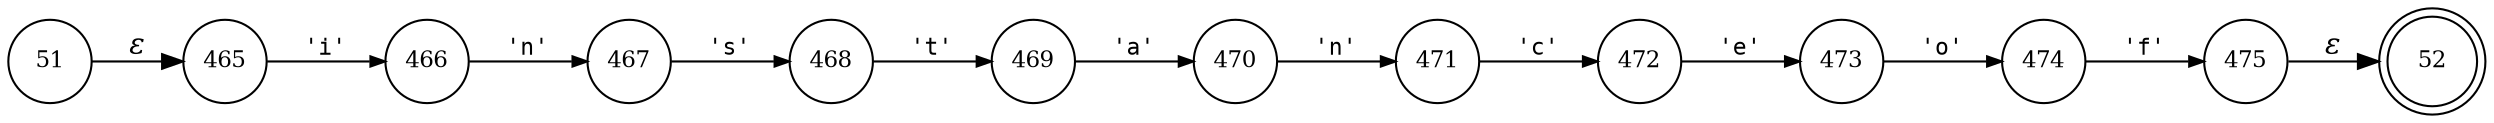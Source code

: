 digraph ATN {
rankdir=LR;
s52[fontsize=11, label="52", shape=doublecircle, fixedsize=true, width=.6];
s465[fontsize=11,label="465", shape=circle, fixedsize=true, width=.55, peripheries=1];
s466[fontsize=11,label="466", shape=circle, fixedsize=true, width=.55, peripheries=1];
s51[fontsize=11,label="51", shape=circle, fixedsize=true, width=.55, peripheries=1];
s467[fontsize=11,label="467", shape=circle, fixedsize=true, width=.55, peripheries=1];
s468[fontsize=11,label="468", shape=circle, fixedsize=true, width=.55, peripheries=1];
s469[fontsize=11,label="469", shape=circle, fixedsize=true, width=.55, peripheries=1];
s470[fontsize=11,label="470", shape=circle, fixedsize=true, width=.55, peripheries=1];
s471[fontsize=11,label="471", shape=circle, fixedsize=true, width=.55, peripheries=1];
s472[fontsize=11,label="472", shape=circle, fixedsize=true, width=.55, peripheries=1];
s473[fontsize=11,label="473", shape=circle, fixedsize=true, width=.55, peripheries=1];
s474[fontsize=11,label="474", shape=circle, fixedsize=true, width=.55, peripheries=1];
s475[fontsize=11,label="475", shape=circle, fixedsize=true, width=.55, peripheries=1];
s51 -> s465 [fontname="Times-Italic", label="&epsilon;"];
s465 -> s466 [fontsize=11, fontname="Courier", arrowsize=.7, label = "'i'", arrowhead = normal];
s466 -> s467 [fontsize=11, fontname="Courier", arrowsize=.7, label = "'n'", arrowhead = normal];
s467 -> s468 [fontsize=11, fontname="Courier", arrowsize=.7, label = "'s'", arrowhead = normal];
s468 -> s469 [fontsize=11, fontname="Courier", arrowsize=.7, label = "'t'", arrowhead = normal];
s469 -> s470 [fontsize=11, fontname="Courier", arrowsize=.7, label = "'a'", arrowhead = normal];
s470 -> s471 [fontsize=11, fontname="Courier", arrowsize=.7, label = "'n'", arrowhead = normal];
s471 -> s472 [fontsize=11, fontname="Courier", arrowsize=.7, label = "'c'", arrowhead = normal];
s472 -> s473 [fontsize=11, fontname="Courier", arrowsize=.7, label = "'e'", arrowhead = normal];
s473 -> s474 [fontsize=11, fontname="Courier", arrowsize=.7, label = "'o'", arrowhead = normal];
s474 -> s475 [fontsize=11, fontname="Courier", arrowsize=.7, label = "'f'", arrowhead = normal];
s475 -> s52 [fontname="Times-Italic", label="&epsilon;"];
}